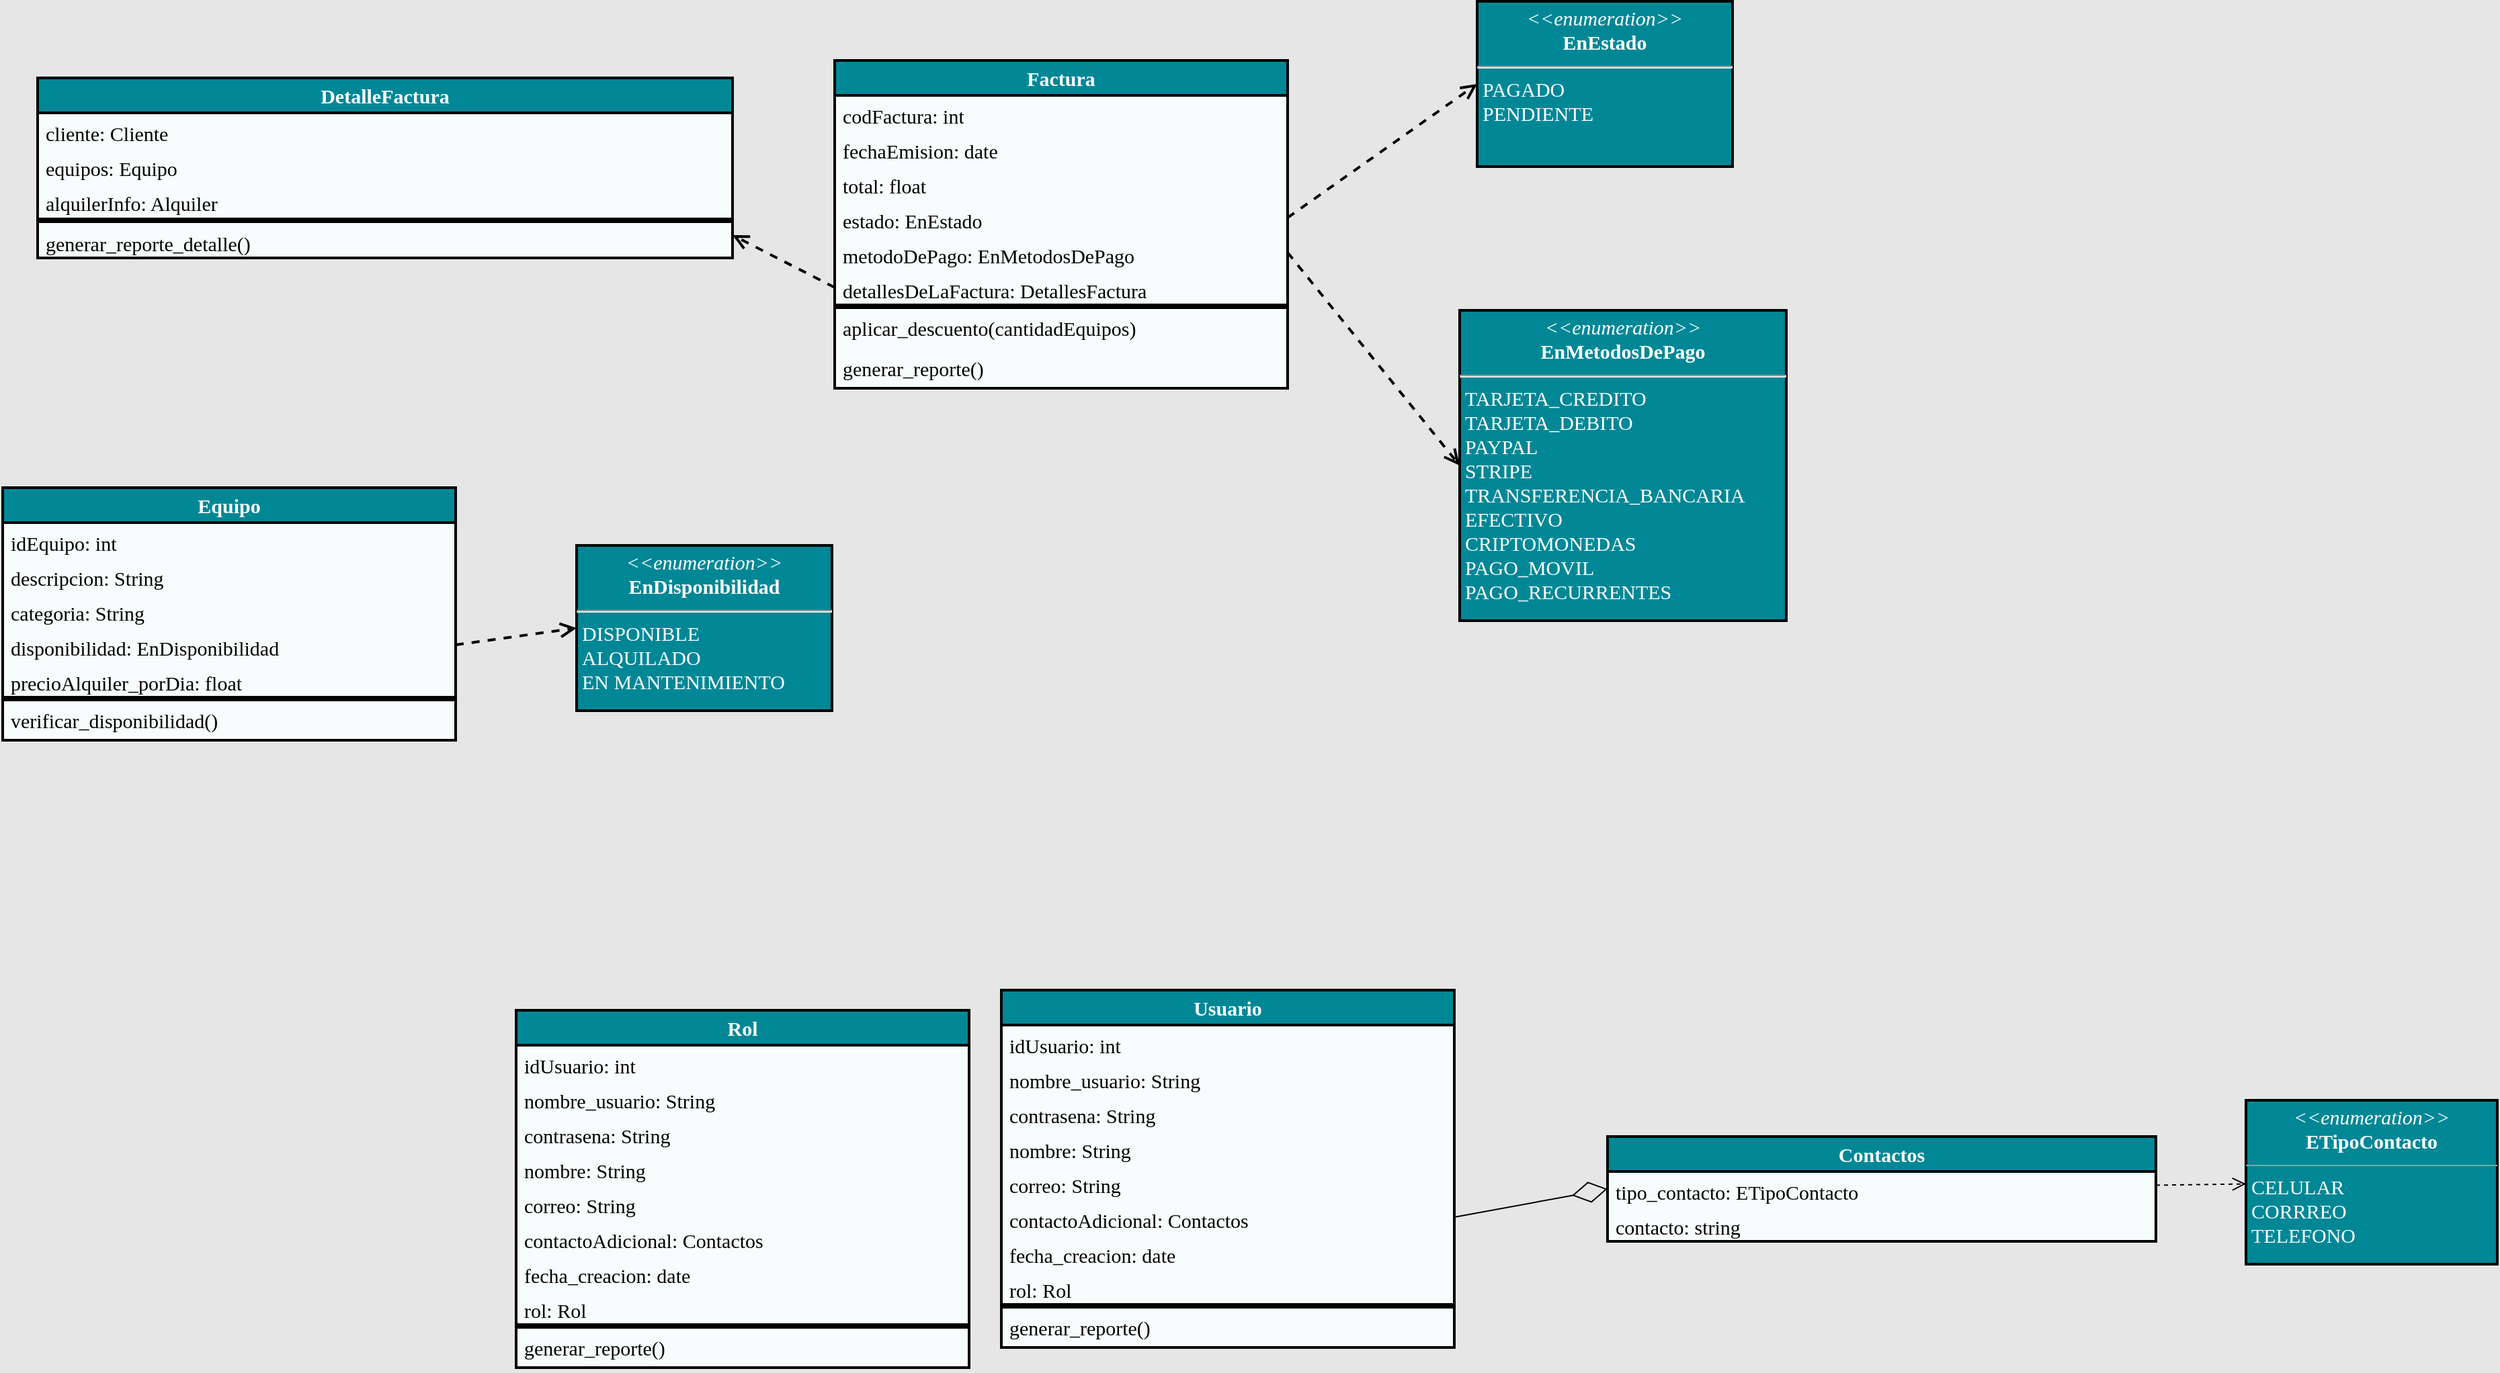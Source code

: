 <mxfile version="23.1.5" type="device">
  <diagram name="Página-1" id="8a7tAf_y6ZLoV1fNxLT-">
    <mxGraphModel dx="1450" dy="629" grid="0" gridSize="10" guides="1" tooltips="1" connect="1" arrows="1" fold="1" page="0" pageScale="1" pageWidth="1169" pageHeight="827" background="#E6E6E6" math="0" shadow="0">
      <root>
        <mxCell id="0" />
        <mxCell id="1" parent="0" />
        <mxCell id="m5CR8sbhtSTVhbRc3k3T-5" value="Factura" style="swimlane;fontStyle=1;childLayout=stackLayout;horizontal=1;startSize=26;fillColor=#008796;horizontalStack=0;resizeParent=1;resizeParentMax=0;resizeLast=0;collapsible=1;marginBottom=0;whiteSpace=wrap;html=1;points=[[0,0,0,0,0],[0,0.25,0,0,0],[0,0.5,0,0,0],[0,0.75,0,0,0],[0,1,0,0,0],[0.25,0,0,0,0],[0.25,1,0,0,0],[0.5,0,0,0,0],[0.5,1,0,0,0],[0.75,0,0,0,0],[0.75,1,0,0,0],[1,0,0,0,0],[1,0.25,0,0,0],[1,0.5,0,0,0],[1,0.75,0,0,0],[1,1,0,0,0]];fontColor=#F7FCFC;strokeColor=#000000;fontSize=15;strokeWidth=2;swimlaneFillColor=#F7FCFC;fontFamily=Verdana;" parent="1" vertex="1">
          <mxGeometry x="283" y="120" width="337" height="244" as="geometry" />
        </mxCell>
        <mxCell id="m5CR8sbhtSTVhbRc3k3T-6" value="codFactura: int" style="text;strokeColor=none;fillColor=none;align=left;verticalAlign=top;spacingLeft=4;spacingRight=4;overflow=hidden;rotatable=0;points=[[0,0.5],[1,0.5]];portConstraint=eastwest;whiteSpace=wrap;html=1;fontColor=#000000;fontSize=15;fontFamily=Verdana;" parent="m5CR8sbhtSTVhbRc3k3T-5" vertex="1">
          <mxGeometry y="26" width="337" height="26" as="geometry" />
        </mxCell>
        <mxCell id="m5CR8sbhtSTVhbRc3k3T-7" value="fechaEmision: date" style="text;strokeColor=none;fillColor=none;align=left;verticalAlign=top;spacingLeft=4;spacingRight=4;overflow=hidden;rotatable=0;points=[[0,0.5],[1,0.5]];portConstraint=eastwest;whiteSpace=wrap;html=1;fontColor=#000000;fontSize=15;fontFamily=Verdana;" parent="m5CR8sbhtSTVhbRc3k3T-5" vertex="1">
          <mxGeometry y="52" width="337" height="26" as="geometry" />
        </mxCell>
        <object label="total: float" Total="" id="fgJ_T-vyC5k4SfeZIv40-2">
          <mxCell style="text;strokeColor=none;fillColor=none;align=left;verticalAlign=top;spacingLeft=4;spacingRight=4;overflow=hidden;rotatable=0;points=[[0,0.5],[1,0.5]];portConstraint=eastwest;whiteSpace=wrap;html=1;fontColor=#000000;fontSize=15;fontFamily=Verdana;" parent="m5CR8sbhtSTVhbRc3k3T-5" vertex="1">
            <mxGeometry y="78" width="337" height="26" as="geometry" />
          </mxCell>
        </object>
        <object label="estado: EnEstado" Total="" id="fgJ_T-vyC5k4SfeZIv40-3">
          <mxCell style="text;strokeColor=none;fillColor=none;align=left;verticalAlign=top;spacingLeft=4;spacingRight=4;overflow=hidden;rotatable=0;points=[[0,0.5],[1,0.5]];portConstraint=eastwest;whiteSpace=wrap;html=1;fontColor=#000000;fontSize=15;fontFamily=Verdana;" parent="m5CR8sbhtSTVhbRc3k3T-5" vertex="1">
            <mxGeometry y="104" width="337" height="26" as="geometry" />
          </mxCell>
        </object>
        <object label="metodoDePago: EnMetodosDePago" Total="" id="fgJ_T-vyC5k4SfeZIv40-6">
          <mxCell style="text;strokeColor=none;fillColor=none;align=left;verticalAlign=top;spacingLeft=4;spacingRight=4;overflow=hidden;rotatable=0;points=[[0,0.5],[1,0.5]];portConstraint=eastwest;whiteSpace=wrap;html=1;fontColor=#000000;fontSize=15;fontFamily=Verdana;" parent="m5CR8sbhtSTVhbRc3k3T-5" vertex="1">
            <mxGeometry y="130" width="337" height="26" as="geometry" />
          </mxCell>
        </object>
        <object label="detallesDeLaFactura: DetallesFactura" Total="" id="fgJ_T-vyC5k4SfeZIv40-9">
          <mxCell style="text;strokeColor=none;fillColor=none;align=left;verticalAlign=top;spacingLeft=4;spacingRight=4;overflow=hidden;rotatable=0;points=[[0,0.5],[1,0.5]];portConstraint=eastwest;whiteSpace=wrap;html=1;fontColor=#000000;fontSize=15;fontFamily=Verdana;" parent="m5CR8sbhtSTVhbRc3k3T-5" vertex="1">
            <mxGeometry y="156" width="337" height="26" as="geometry" />
          </mxCell>
        </object>
        <mxCell id="m5CR8sbhtSTVhbRc3k3T-3" value="" style="line;strokeWidth=4;fillColor=none;align=left;verticalAlign=middle;spacingTop=-1;spacingLeft=3;spacingRight=3;rotatable=0;labelPosition=right;points=[];portConstraint=eastwest;strokeColor=inherit;fontColor=#000000;fontSize=15;fontFamily=Verdana;" parent="m5CR8sbhtSTVhbRc3k3T-5" vertex="1">
          <mxGeometry y="182" width="337" height="2" as="geometry" />
        </mxCell>
        <mxCell id="m5CR8sbhtSTVhbRc3k3T-4" value="aplicar_descuento(cantidadEquipos)" style="text;strokeColor=none;fillColor=none;align=left;verticalAlign=top;spacingLeft=4;spacingRight=4;overflow=hidden;rotatable=0;points=[[0,0.5],[1,0.5]];portConstraint=eastwest;whiteSpace=wrap;html=1;fontColor=#000000;fontSize=15;fontFamily=Verdana;" parent="m5CR8sbhtSTVhbRc3k3T-5" vertex="1">
          <mxGeometry y="184" width="337" height="30" as="geometry" />
        </mxCell>
        <mxCell id="KvDCw4Us0EKXB_KUAqWt-22" value="generar_reporte()" style="text;strokeColor=none;fillColor=none;align=left;verticalAlign=top;spacingLeft=4;spacingRight=4;overflow=hidden;rotatable=0;points=[[0,0.5],[1,0.5]];portConstraint=eastwest;whiteSpace=wrap;html=1;fontColor=#000000;fontSize=15;fontFamily=Verdana;" parent="m5CR8sbhtSTVhbRc3k3T-5" vertex="1">
          <mxGeometry y="214" width="337" height="30" as="geometry" />
        </mxCell>
        <mxCell id="fgJ_T-vyC5k4SfeZIv40-5" value="" style="html=1;verticalAlign=bottom;endArrow=open;dashed=1;endSize=8;curved=0;rounded=0;exitX=1;exitY=0.5;exitDx=0;exitDy=0;entryX=0;entryY=0.5;entryDx=0;entryDy=0;fontColor=#000000;strokeColor=#000000;strokeWidth=2;fontSize=15;fontFamily=Verdana;" parent="1" source="fgJ_T-vyC5k4SfeZIv40-3" target="0J0UeyugDyh7OBtp51ZW-2" edge="1">
          <mxGeometry relative="1" as="geometry">
            <mxPoint x="591" y="199" as="sourcePoint" />
            <mxPoint x="719" y="182" as="targetPoint" />
          </mxGeometry>
        </mxCell>
        <mxCell id="fgJ_T-vyC5k4SfeZIv40-7" value="&lt;p style=&quot;margin: 4px 0px 0px; text-align: center; font-size: 15px;&quot;&gt;&lt;i style=&quot;font-size: 15px;&quot;&gt;&amp;lt;&amp;lt;enumeration&amp;gt;&amp;gt;&lt;/i&gt;&lt;br style=&quot;font-size: 15px;&quot;&gt;&lt;b style=&quot;font-size: 15px;&quot;&gt;EnMetodosDePago&lt;/b&gt;&lt;/p&gt;&lt;hr style=&quot;font-size: 15px;&quot;&gt;&lt;p style=&quot;margin: 0px 0px 0px 4px; font-size: 15px;&quot;&gt;TARJETA_CREDITO&lt;br style=&quot;font-size: 15px;&quot;&gt;    TARJETA_DEBITO&lt;br style=&quot;font-size: 15px;&quot;&gt;    PAYPAL&lt;br style=&quot;font-size: 15px;&quot;&gt;    STRIPE&lt;br style=&quot;font-size: 15px;&quot;&gt;    TRANSFERENCIA_BANCARIA&lt;br style=&quot;font-size: 15px;&quot;&gt;    EFECTIVO&lt;br style=&quot;font-size: 15px;&quot;&gt;    CRIPTOMONEDAS&lt;br style=&quot;font-size: 15px;&quot;&gt;    PAGO_MOVIL&lt;br style=&quot;font-size: 15px;&quot;&gt;    PAGO_RECURRENTES&lt;br style=&quot;font-size: 15px;&quot;&gt;&lt;/p&gt;" style="verticalAlign=top;align=left;overflow=fill;fontSize=15;fontFamily=Verdana;html=1;whiteSpace=wrap;fontColor=#ffffff;fillColor=#008796;strokeColor=#000000;strokeWidth=2;" parent="1" vertex="1">
          <mxGeometry x="748" y="306" width="243" height="231" as="geometry" />
        </mxCell>
        <mxCell id="fgJ_T-vyC5k4SfeZIv40-10" value="" style="html=1;verticalAlign=bottom;endArrow=open;dashed=1;endSize=8;curved=0;rounded=0;exitX=1;exitY=0.5;exitDx=0;exitDy=0;entryX=0;entryY=0.5;entryDx=0;entryDy=0;fontColor=#000000;strokeColor=#000000;strokeWidth=2;fontSize=15;fontFamily=Verdana;" parent="1" source="fgJ_T-vyC5k4SfeZIv40-6" target="fgJ_T-vyC5k4SfeZIv40-7" edge="1">
          <mxGeometry relative="1" as="geometry">
            <mxPoint x="638" y="250" as="sourcePoint" />
            <mxPoint x="772" y="212" as="targetPoint" />
          </mxGeometry>
        </mxCell>
        <mxCell id="KvDCw4Us0EKXB_KUAqWt-5" value="DetalleFactura" style="swimlane;fontStyle=1;childLayout=stackLayout;horizontal=1;startSize=26;fillColor=#008796;horizontalStack=0;resizeParent=1;resizeParentMax=0;resizeLast=0;collapsible=1;marginBottom=0;whiteSpace=wrap;html=1;points=[[0,0,0,0,0],[0,0.25,0,0,0],[0,0.5,0,0,0],[0,0.75,0,0,0],[0,1,0,0,0],[0.25,0,0,0,0],[0.25,1,0,0,0],[0.5,0,0,0,0],[0.5,1,0,0,0],[0.75,0,0,0,0],[0.75,1,0,0,0],[1,0,0,0,0],[1,0.25,0,0,0],[1,0.5,0,0,0],[1,0.75,0,0,0],[1,1,0,0,0]];fontColor=#ffffff;strokeColor=#000000;fontSize=15;strokeWidth=2;swimlaneFillColor=#F7FCFC;fontFamily=Verdana;" parent="1" vertex="1">
          <mxGeometry x="-310" y="133" width="517" height="134" as="geometry" />
        </mxCell>
        <object label="cliente: Cliente" Total="" id="m5CR8sbhtSTVhbRc3k3T-8">
          <mxCell style="text;strokeColor=none;fillColor=none;align=left;verticalAlign=top;spacingLeft=4;spacingRight=4;overflow=hidden;rotatable=0;points=[[0,0.5],[1,0.5]];portConstraint=eastwest;whiteSpace=wrap;html=1;fontColor=#000000;fontSize=15;fontFamily=Verdana;" parent="KvDCw4Us0EKXB_KUAqWt-5" vertex="1">
            <mxGeometry y="26" width="517" height="26" as="geometry" />
          </mxCell>
        </object>
        <object label="equipos: Equipo" Total="" id="KvDCw4Us0EKXB_KUAqWt-10">
          <mxCell style="text;strokeColor=none;fillColor=none;align=left;verticalAlign=top;spacingLeft=4;spacingRight=4;overflow=hidden;rotatable=0;points=[[0,0.5],[1,0.5]];portConstraint=eastwest;whiteSpace=wrap;html=1;fontColor=#000000;fontSize=15;fontFamily=Verdana;" parent="KvDCw4Us0EKXB_KUAqWt-5" vertex="1">
            <mxGeometry y="52" width="517" height="26" as="geometry" />
          </mxCell>
        </object>
        <object label="alquilerInfo: Alquiler" Total="" id="0J0UeyugDyh7OBtp51ZW-15">
          <mxCell style="text;strokeColor=none;fillColor=none;align=left;verticalAlign=top;spacingLeft=4;spacingRight=4;overflow=hidden;rotatable=0;points=[[0,0.5],[1,0.5]];portConstraint=eastwest;whiteSpace=wrap;html=1;fontColor=#000000;fontSize=15;fontFamily=Verdana;" vertex="1" parent="KvDCw4Us0EKXB_KUAqWt-5">
            <mxGeometry y="78" width="517" height="26" as="geometry" />
          </mxCell>
        </object>
        <mxCell id="KvDCw4Us0EKXB_KUAqWt-15" value="" style="line;strokeWidth=4;fillColor=none;align=left;verticalAlign=middle;spacingTop=-1;spacingLeft=3;spacingRight=3;rotatable=0;labelPosition=right;points=[];portConstraint=eastwest;strokeColor=inherit;fontColor=#000000;fontSize=15;fontFamily=Verdana;" parent="KvDCw4Us0EKXB_KUAqWt-5" vertex="1">
          <mxGeometry y="104" width="517" height="4" as="geometry" />
        </mxCell>
        <mxCell id="KvDCw4Us0EKXB_KUAqWt-16" value="generar_reporte_detalle()" style="text;strokeColor=none;fillColor=none;align=left;verticalAlign=top;spacingLeft=4;spacingRight=4;overflow=hidden;rotatable=0;points=[[0,0.5],[1,0.5]];portConstraint=eastwest;whiteSpace=wrap;html=1;fontColor=#000000;fontSize=15;fontFamily=Verdana;" parent="KvDCw4Us0EKXB_KUAqWt-5" vertex="1">
          <mxGeometry y="108" width="517" height="26" as="geometry" />
        </mxCell>
        <mxCell id="KvDCw4Us0EKXB_KUAqWt-17" value="" style="html=1;verticalAlign=bottom;endArrow=open;dashed=1;endSize=8;curved=0;rounded=0;exitX=0;exitY=0.5;exitDx=0;exitDy=0;entryX=1;entryY=0.5;entryDx=0;entryDy=0;fontColor=#000000;strokeColor=#000000;strokeWidth=2;fontSize=15;fontFamily=Verdana;" parent="1" source="fgJ_T-vyC5k4SfeZIv40-9" edge="1">
          <mxGeometry relative="1" as="geometry">
            <mxPoint x="630" y="273" as="sourcePoint" />
            <mxPoint x="207" y="250" as="targetPoint" />
          </mxGeometry>
        </mxCell>
        <mxCell id="x4YPTmJRGb7PmWGS7XKL-1" value="Usuario" style="swimlane;fontStyle=1;childLayout=stackLayout;horizontal=1;startSize=26;fillColor=#008796;horizontalStack=0;resizeParent=1;resizeParentMax=0;resizeLast=0;collapsible=1;marginBottom=0;whiteSpace=wrap;html=1;points=[[0,0,0,0,0],[0,0.25,0,0,0],[0,0.5,0,0,0],[0,0.75,0,0,0],[0,1,0,0,0],[0.25,0,0,0,0],[0.25,1,0,0,0],[0.5,0,0,0,0],[0.5,1,0,0,0],[0.75,0,0,0,0],[0.75,1,0,0,0],[1,0,0,0,0],[1,0.25,0,0,0],[1,0.5,0,0,0],[1,0.75,0,0,0],[1,1,0,0,0]];fontColor=#F7FCFC;strokeColor=#000000;fontSize=15;strokeWidth=2;swimlaneFillColor=#F7FCFC;fontFamily=Verdana;" parent="1" vertex="1">
          <mxGeometry x="407" y="812" width="337" height="266" as="geometry" />
        </mxCell>
        <mxCell id="x4YPTmJRGb7PmWGS7XKL-2" value="idUsuario: int" style="text;strokeColor=none;fillColor=none;align=left;verticalAlign=top;spacingLeft=4;spacingRight=4;overflow=hidden;rotatable=0;points=[[0,0.5],[1,0.5]];portConstraint=eastwest;whiteSpace=wrap;html=1;fontColor=#000000;fontSize=15;fontFamily=Verdana;" parent="x4YPTmJRGb7PmWGS7XKL-1" vertex="1">
          <mxGeometry y="26" width="337" height="26" as="geometry" />
        </mxCell>
        <mxCell id="x4YPTmJRGb7PmWGS7XKL-3" value="nombre_usuario: String" style="text;strokeColor=none;fillColor=none;align=left;verticalAlign=top;spacingLeft=4;spacingRight=4;overflow=hidden;rotatable=0;points=[[0,0.5],[1,0.5]];portConstraint=eastwest;whiteSpace=wrap;html=1;fontColor=#000000;fontSize=15;fontFamily=Verdana;" parent="x4YPTmJRGb7PmWGS7XKL-1" vertex="1">
          <mxGeometry y="52" width="337" height="26" as="geometry" />
        </mxCell>
        <object label="contrasena: String" Total="" id="x4YPTmJRGb7PmWGS7XKL-4">
          <mxCell style="text;strokeColor=none;fillColor=none;align=left;verticalAlign=top;spacingLeft=4;spacingRight=4;overflow=hidden;rotatable=0;points=[[0,0.5],[1,0.5]];portConstraint=eastwest;whiteSpace=wrap;html=1;fontColor=#000000;fontSize=15;fontFamily=Verdana;" parent="x4YPTmJRGb7PmWGS7XKL-1" vertex="1">
            <mxGeometry y="78" width="337" height="26" as="geometry" />
          </mxCell>
        </object>
        <object label="nombre: String" Total="" id="x4YPTmJRGb7PmWGS7XKL-5">
          <mxCell style="text;strokeColor=none;fillColor=none;align=left;verticalAlign=top;spacingLeft=4;spacingRight=4;overflow=hidden;rotatable=0;points=[[0,0.5],[1,0.5]];portConstraint=eastwest;whiteSpace=wrap;html=1;fontColor=#000000;fontSize=15;fontFamily=Verdana;" parent="x4YPTmJRGb7PmWGS7XKL-1" vertex="1">
            <mxGeometry y="104" width="337" height="26" as="geometry" />
          </mxCell>
        </object>
        <object label="correo: String" Total="" id="x4YPTmJRGb7PmWGS7XKL-6">
          <mxCell style="text;strokeColor=none;fillColor=none;align=left;verticalAlign=top;spacingLeft=4;spacingRight=4;overflow=hidden;rotatable=0;points=[[0,0.5],[1,0.5]];portConstraint=eastwest;whiteSpace=wrap;html=1;fontColor=#000000;fontSize=15;fontFamily=Verdana;" parent="x4YPTmJRGb7PmWGS7XKL-1" vertex="1">
            <mxGeometry y="130" width="337" height="26" as="geometry" />
          </mxCell>
        </object>
        <object label="contactoAdicional: Contactos" Total="" id="x4YPTmJRGb7PmWGS7XKL-7">
          <mxCell style="text;strokeColor=none;fillColor=none;align=left;verticalAlign=top;spacingLeft=4;spacingRight=4;overflow=hidden;rotatable=0;points=[[0,0.5],[1,0.5]];portConstraint=eastwest;whiteSpace=wrap;html=1;fontColor=#000000;fontSize=15;fontFamily=Verdana;" parent="x4YPTmJRGb7PmWGS7XKL-1" vertex="1">
            <mxGeometry y="156" width="337" height="26" as="geometry" />
          </mxCell>
        </object>
        <object label="fecha_creacion: date" Total="" id="0J0UeyugDyh7OBtp51ZW-16">
          <mxCell style="text;strokeColor=none;fillColor=none;align=left;verticalAlign=top;spacingLeft=4;spacingRight=4;overflow=hidden;rotatable=0;points=[[0,0.5],[1,0.5]];portConstraint=eastwest;whiteSpace=wrap;html=1;fontColor=#000000;fontSize=15;fontFamily=Verdana;" vertex="1" parent="x4YPTmJRGb7PmWGS7XKL-1">
            <mxGeometry y="182" width="337" height="26" as="geometry" />
          </mxCell>
        </object>
        <object label="rol: Rol" Total="" id="x4YPTmJRGb7PmWGS7XKL-8">
          <mxCell style="text;strokeColor=none;fillColor=none;align=left;verticalAlign=top;spacingLeft=4;spacingRight=4;overflow=hidden;rotatable=0;points=[[0,0.5],[1,0.5]];portConstraint=eastwest;whiteSpace=wrap;html=1;fontColor=#000000;fontSize=15;fontFamily=Verdana;" parent="x4YPTmJRGb7PmWGS7XKL-1" vertex="1">
            <mxGeometry y="208" width="337" height="26" as="geometry" />
          </mxCell>
        </object>
        <mxCell id="x4YPTmJRGb7PmWGS7XKL-9" value="" style="line;strokeWidth=4;fillColor=none;align=left;verticalAlign=middle;spacingTop=-1;spacingLeft=3;spacingRight=3;rotatable=0;labelPosition=right;points=[];portConstraint=eastwest;strokeColor=inherit;fontColor=#000000;fontSize=15;fontFamily=Verdana;" parent="x4YPTmJRGb7PmWGS7XKL-1" vertex="1">
          <mxGeometry y="234" width="337" height="2" as="geometry" />
        </mxCell>
        <mxCell id="x4YPTmJRGb7PmWGS7XKL-11" value="generar_reporte()" style="text;strokeColor=none;fillColor=none;align=left;verticalAlign=top;spacingLeft=4;spacingRight=4;overflow=hidden;rotatable=0;points=[[0,0.5],[1,0.5]];portConstraint=eastwest;whiteSpace=wrap;html=1;fontColor=#000000;fontSize=15;fontFamily=Verdana;" parent="x4YPTmJRGb7PmWGS7XKL-1" vertex="1">
          <mxGeometry y="236" width="337" height="30" as="geometry" />
        </mxCell>
        <mxCell id="x4YPTmJRGb7PmWGS7XKL-12" value="Contactos" style="swimlane;fontStyle=1;childLayout=stackLayout;horizontal=1;startSize=26;fillColor=#008796;horizontalStack=0;resizeParent=1;resizeParentMax=0;resizeLast=0;collapsible=1;marginBottom=0;whiteSpace=wrap;html=1;fontColor=#F7FCFC;strokeColor=#000000;swimlaneFillColor=#F7FCFC;strokeWidth=2;align=center;verticalAlign=middle;fontFamily=Verdana;fontSize=15;" parent="1" vertex="1">
          <mxGeometry x="858" y="921" width="408" height="78" as="geometry" />
        </mxCell>
        <mxCell id="x4YPTmJRGb7PmWGS7XKL-13" value="tipo_contacto: ETipoContacto" style="text;strokeColor=none;fillColor=none;align=left;verticalAlign=top;spacingLeft=4;spacingRight=4;overflow=hidden;rotatable=0;points=[[0,0.5],[1,0.5]];portConstraint=eastwest;whiteSpace=wrap;html=1;fontColor=#000000;fontFamily=Verdana;fontSize=15;fontStyle=0;" parent="x4YPTmJRGb7PmWGS7XKL-12" vertex="1">
          <mxGeometry y="26" width="408" height="26" as="geometry" />
        </mxCell>
        <mxCell id="x4YPTmJRGb7PmWGS7XKL-14" value="contacto: string" style="text;strokeColor=none;fillColor=none;align=left;verticalAlign=top;spacingLeft=4;spacingRight=4;overflow=hidden;rotatable=0;points=[[0,0.5],[1,0.5]];portConstraint=eastwest;whiteSpace=wrap;html=1;fontColor=#000000;fontFamily=Verdana;fontSize=15;fontStyle=0;" parent="x4YPTmJRGb7PmWGS7XKL-12" vertex="1">
          <mxGeometry y="52" width="408" height="26" as="geometry" />
        </mxCell>
        <mxCell id="x4YPTmJRGb7PmWGS7XKL-15" value="" style="html=1;verticalAlign=bottom;endArrow=open;dashed=1;endSize=8;curved=0;rounded=0;strokeColor=#000000;" parent="1" source="x4YPTmJRGb7PmWGS7XKL-12" target="x4YPTmJRGb7PmWGS7XKL-18" edge="1">
          <mxGeometry relative="1" as="geometry">
            <mxPoint x="737" y="864" as="sourcePoint" />
            <mxPoint x="841" y="843" as="targetPoint" />
          </mxGeometry>
        </mxCell>
        <mxCell id="x4YPTmJRGb7PmWGS7XKL-16" value="" style="endArrow=diamondThin;endFill=0;endSize=24;html=1;rounded=0;strokeColor=#000000;exitX=1;exitY=0.5;exitDx=0;exitDy=0;entryX=0;entryY=0.5;entryDx=0;entryDy=0;" parent="1" target="x4YPTmJRGb7PmWGS7XKL-13" edge="1" source="x4YPTmJRGb7PmWGS7XKL-7">
          <mxGeometry width="160" relative="1" as="geometry">
            <mxPoint x="754" y="935" as="sourcePoint" />
            <mxPoint x="994" y="1023" as="targetPoint" />
          </mxGeometry>
        </mxCell>
        <mxCell id="x4YPTmJRGb7PmWGS7XKL-18" value="&lt;p style=&quot;margin:0px;margin-top:4px;text-align:center;&quot;&gt;&lt;i&gt;&amp;lt;&amp;lt;enumeration&amp;gt;&amp;gt;&lt;/i&gt;&lt;br&gt;&lt;b&gt;ETipoContacto&lt;/b&gt;&lt;/p&gt;&lt;hr size=&quot;1&quot;&gt;&lt;p style=&quot;margin:0px;margin-left:4px;&quot;&gt;CELULAR&lt;/p&gt;&lt;p style=&quot;margin:0px;margin-left:4px;&quot;&gt;CORRREO&lt;/p&gt;&lt;p style=&quot;margin:0px;margin-left:4px;&quot;&gt;TELEFONO&lt;/p&gt;&lt;p style=&quot;margin:0px;margin-left:4px;&quot;&gt;&lt;br&gt;&lt;/p&gt;" style="verticalAlign=top;align=left;overflow=fill;fontSize=15;fontFamily=Verdana;html=1;whiteSpace=wrap;fillColor=#008796;fontColor=#ffffff;strokeColor=#000000;strokeWidth=2;" parent="1" vertex="1">
          <mxGeometry x="1333" y="894" width="187" height="122" as="geometry" />
        </mxCell>
        <mxCell id="0J0UeyugDyh7OBtp51ZW-1" value="&lt;p style=&quot;margin: 4px 0px 0px; text-align: center; font-size: 15px;&quot;&gt;&lt;i style=&quot;font-size: 15px;&quot;&gt;&amp;lt;&amp;lt;enumeration&amp;gt;&amp;gt;&lt;/i&gt;&lt;br style=&quot;font-size: 15px;&quot;&gt;&lt;b style=&quot;font-size: 15px;&quot;&gt;EnDisponibilidad&lt;/b&gt;&lt;/p&gt;&lt;hr style=&quot;font-size: 15px;&quot;&gt;&lt;p style=&quot;margin: 0px 0px 0px 4px;&quot;&gt;DISPONIBLE&lt;/p&gt;&lt;p style=&quot;margin: 0px 0px 0px 4px;&quot;&gt;ALQUILADO&lt;/p&gt;&lt;p style=&quot;margin: 0px 0px 0px 4px;&quot;&gt;EN MANTENIMIENTO&lt;/p&gt;" style="verticalAlign=top;align=left;overflow=fill;fontSize=15;fontFamily=Verdana;html=1;whiteSpace=wrap;fillColor=#008796;strokeColor=#000000;fontColor=#ffffff;strokeWidth=2;" vertex="1" parent="1">
          <mxGeometry x="91" y="481" width="190" height="123" as="geometry" />
        </mxCell>
        <mxCell id="0J0UeyugDyh7OBtp51ZW-2" value="&lt;p style=&quot;margin: 4px 0px 0px; text-align: center; font-size: 15px;&quot;&gt;&lt;i style=&quot;font-size: 15px;&quot;&gt;&amp;lt;&amp;lt;enumeration&amp;gt;&amp;gt;&lt;/i&gt;&lt;br style=&quot;font-size: 15px;&quot;&gt;&lt;b style=&quot;font-size: 15px;&quot;&gt;EnEstado&lt;/b&gt;&lt;/p&gt;&lt;hr style=&quot;font-size: 15px;&quot;&gt;&lt;p style=&quot;margin: 0px 0px 0px 4px;&quot;&gt;PAGADO&lt;br style=&quot;text-align: center;&quot;&gt;&lt;span style=&quot;text-align: center;&quot;&gt;PENDIENTE&lt;/span&gt;&lt;br&gt;&lt;/p&gt;" style="verticalAlign=top;align=left;overflow=fill;fontSize=15;fontFamily=Verdana;html=1;whiteSpace=wrap;fillColor=#008796;strokeColor=#000000;fontColor=#ffffff;strokeWidth=2;" vertex="1" parent="1">
          <mxGeometry x="761" y="76" width="190" height="123" as="geometry" />
        </mxCell>
        <mxCell id="0J0UeyugDyh7OBtp51ZW-3" value="Equipo" style="swimlane;fontStyle=1;childLayout=stackLayout;horizontal=1;startSize=26;fillColor=#008796;horizontalStack=0;resizeParent=1;resizeParentMax=0;resizeLast=0;collapsible=1;marginBottom=0;whiteSpace=wrap;html=1;points=[[0,0,0,0,0],[0,0.25,0,0,0],[0,0.5,0,0,0],[0,0.75,0,0,0],[0,1,0,0,0],[0.25,0,0,0,0],[0.25,1,0,0,0],[0.5,0,0,0,0],[0.5,1,0,0,0],[0.75,0,0,0,0],[0.75,1,0,0,0],[1,0,0,0,0],[1,0.25,0,0,0],[1,0.5,0,0,0],[1,0.75,0,0,0],[1,1,0,0,0]];fontColor=#F7FCFC;strokeColor=#000000;fontSize=15;strokeWidth=2;swimlaneFillColor=#F7FCFC;fontFamily=Verdana;" vertex="1" parent="1">
          <mxGeometry x="-336" y="438" width="337" height="188" as="geometry" />
        </mxCell>
        <mxCell id="0J0UeyugDyh7OBtp51ZW-4" value="&lt;div&gt;idEquipo: int&lt;/div&gt;&lt;div&gt;&lt;br&gt;&lt;/div&gt;" style="text;strokeColor=none;fillColor=none;align=left;verticalAlign=top;spacingLeft=4;spacingRight=4;overflow=hidden;rotatable=0;points=[[0,0.5],[1,0.5]];portConstraint=eastwest;whiteSpace=wrap;html=1;fontColor=#000000;fontSize=15;fontFamily=Verdana;" vertex="1" parent="0J0UeyugDyh7OBtp51ZW-3">
          <mxGeometry y="26" width="337" height="26" as="geometry" />
        </mxCell>
        <mxCell id="0J0UeyugDyh7OBtp51ZW-5" value="&lt;div&gt;descripcion: String&lt;/div&gt;" style="text;strokeColor=none;fillColor=none;align=left;verticalAlign=top;spacingLeft=4;spacingRight=4;overflow=hidden;rotatable=0;points=[[0,0.5],[1,0.5]];portConstraint=eastwest;whiteSpace=wrap;html=1;fontColor=#000000;fontSize=15;fontFamily=Verdana;" vertex="1" parent="0J0UeyugDyh7OBtp51ZW-3">
          <mxGeometry y="52" width="337" height="26" as="geometry" />
        </mxCell>
        <object label="&lt;span style=&quot;background-color: initial;&quot;&gt;categoria: String&lt;br&gt;&lt;/span&gt;" Total="" id="0J0UeyugDyh7OBtp51ZW-6">
          <mxCell style="text;strokeColor=none;fillColor=none;align=left;verticalAlign=top;spacingLeft=4;spacingRight=4;overflow=hidden;rotatable=0;points=[[0,0.5],[1,0.5]];portConstraint=eastwest;whiteSpace=wrap;html=1;fontColor=#000000;fontSize=15;fontFamily=Verdana;" vertex="1" parent="0J0UeyugDyh7OBtp51ZW-3">
            <mxGeometry y="78" width="337" height="26" as="geometry" />
          </mxCell>
        </object>
        <object label="&lt;div&gt;disponibilidad: EnDisponibilidad&lt;/div&gt;" Total="" id="0J0UeyugDyh7OBtp51ZW-7">
          <mxCell style="text;strokeColor=none;fillColor=none;align=left;verticalAlign=top;spacingLeft=4;spacingRight=4;overflow=hidden;rotatable=0;points=[[0,0.5],[1,0.5]];portConstraint=eastwest;whiteSpace=wrap;html=1;fontColor=#000000;fontSize=15;fontFamily=Verdana;" vertex="1" parent="0J0UeyugDyh7OBtp51ZW-3">
            <mxGeometry y="104" width="337" height="26" as="geometry" />
          </mxCell>
        </object>
        <object label="precioAlquiler_porDia: float" Total="" id="0J0UeyugDyh7OBtp51ZW-8">
          <mxCell style="text;strokeColor=none;fillColor=none;align=left;verticalAlign=top;spacingLeft=4;spacingRight=4;overflow=hidden;rotatable=0;points=[[0,0.5],[1,0.5]];portConstraint=eastwest;whiteSpace=wrap;html=1;fontColor=#000000;fontSize=15;fontFamily=Verdana;" vertex="1" parent="0J0UeyugDyh7OBtp51ZW-3">
            <mxGeometry y="130" width="337" height="26" as="geometry" />
          </mxCell>
        </object>
        <mxCell id="0J0UeyugDyh7OBtp51ZW-10" value="" style="line;strokeWidth=4;fillColor=none;align=left;verticalAlign=middle;spacingTop=-1;spacingLeft=3;spacingRight=3;rotatable=0;labelPosition=right;points=[];portConstraint=eastwest;strokeColor=inherit;fontColor=#000000;fontSize=15;fontFamily=Verdana;" vertex="1" parent="0J0UeyugDyh7OBtp51ZW-3">
          <mxGeometry y="156" width="337" height="2" as="geometry" />
        </mxCell>
        <mxCell id="0J0UeyugDyh7OBtp51ZW-11" value="verificar_disponibilidad()" style="text;strokeColor=none;fillColor=none;align=left;verticalAlign=top;spacingLeft=4;spacingRight=4;overflow=hidden;rotatable=0;points=[[0,0.5],[1,0.5]];portConstraint=eastwest;whiteSpace=wrap;html=1;fontColor=#000000;fontSize=15;fontFamily=Verdana;" vertex="1" parent="0J0UeyugDyh7OBtp51ZW-3">
          <mxGeometry y="158" width="337" height="30" as="geometry" />
        </mxCell>
        <mxCell id="0J0UeyugDyh7OBtp51ZW-13" value="" style="html=1;verticalAlign=bottom;endArrow=open;dashed=1;endSize=8;curved=0;rounded=0;exitX=1;exitY=0.5;exitDx=0;exitDy=0;entryX=0;entryY=0.5;entryDx=0;entryDy=0;fontColor=#000000;strokeColor=#000000;strokeWidth=2;fontSize=15;fontFamily=Verdana;" edge="1" parent="1" source="0J0UeyugDyh7OBtp51ZW-7" target="0J0UeyugDyh7OBtp51ZW-1">
          <mxGeometry relative="1" as="geometry">
            <mxPoint x="301" y="215" as="sourcePoint" />
            <mxPoint x="429" y="374" as="targetPoint" />
          </mxGeometry>
        </mxCell>
        <mxCell id="0J0UeyugDyh7OBtp51ZW-17" value="Rol" style="swimlane;fontStyle=1;childLayout=stackLayout;horizontal=1;startSize=26;fillColor=#008796;horizontalStack=0;resizeParent=1;resizeParentMax=0;resizeLast=0;collapsible=1;marginBottom=0;whiteSpace=wrap;html=1;points=[[0,0,0,0,0],[0,0.25,0,0,0],[0,0.5,0,0,0],[0,0.75,0,0,0],[0,1,0,0,0],[0.25,0,0,0,0],[0.25,1,0,0,0],[0.5,0,0,0,0],[0.5,1,0,0,0],[0.75,0,0,0,0],[0.75,1,0,0,0],[1,0,0,0,0],[1,0.25,0,0,0],[1,0.5,0,0,0],[1,0.75,0,0,0],[1,1,0,0,0]];fontColor=#F7FCFC;strokeColor=#000000;fontSize=15;strokeWidth=2;swimlaneFillColor=#F7FCFC;fontFamily=Verdana;" vertex="1" parent="1">
          <mxGeometry x="46" y="827" width="337" height="266" as="geometry" />
        </mxCell>
        <mxCell id="0J0UeyugDyh7OBtp51ZW-18" value="idUsuario: int" style="text;strokeColor=none;fillColor=none;align=left;verticalAlign=top;spacingLeft=4;spacingRight=4;overflow=hidden;rotatable=0;points=[[0,0.5],[1,0.5]];portConstraint=eastwest;whiteSpace=wrap;html=1;fontColor=#000000;fontSize=15;fontFamily=Verdana;" vertex="1" parent="0J0UeyugDyh7OBtp51ZW-17">
          <mxGeometry y="26" width="337" height="26" as="geometry" />
        </mxCell>
        <mxCell id="0J0UeyugDyh7OBtp51ZW-19" value="nombre_usuario: String" style="text;strokeColor=none;fillColor=none;align=left;verticalAlign=top;spacingLeft=4;spacingRight=4;overflow=hidden;rotatable=0;points=[[0,0.5],[1,0.5]];portConstraint=eastwest;whiteSpace=wrap;html=1;fontColor=#000000;fontSize=15;fontFamily=Verdana;" vertex="1" parent="0J0UeyugDyh7OBtp51ZW-17">
          <mxGeometry y="52" width="337" height="26" as="geometry" />
        </mxCell>
        <object label="contrasena: String" Total="" id="0J0UeyugDyh7OBtp51ZW-20">
          <mxCell style="text;strokeColor=none;fillColor=none;align=left;verticalAlign=top;spacingLeft=4;spacingRight=4;overflow=hidden;rotatable=0;points=[[0,0.5],[1,0.5]];portConstraint=eastwest;whiteSpace=wrap;html=1;fontColor=#000000;fontSize=15;fontFamily=Verdana;" vertex="1" parent="0J0UeyugDyh7OBtp51ZW-17">
            <mxGeometry y="78" width="337" height="26" as="geometry" />
          </mxCell>
        </object>
        <object label="nombre: String" Total="" id="0J0UeyugDyh7OBtp51ZW-21">
          <mxCell style="text;strokeColor=none;fillColor=none;align=left;verticalAlign=top;spacingLeft=4;spacingRight=4;overflow=hidden;rotatable=0;points=[[0,0.5],[1,0.5]];portConstraint=eastwest;whiteSpace=wrap;html=1;fontColor=#000000;fontSize=15;fontFamily=Verdana;" vertex="1" parent="0J0UeyugDyh7OBtp51ZW-17">
            <mxGeometry y="104" width="337" height="26" as="geometry" />
          </mxCell>
        </object>
        <object label="correo: String" Total="" id="0J0UeyugDyh7OBtp51ZW-22">
          <mxCell style="text;strokeColor=none;fillColor=none;align=left;verticalAlign=top;spacingLeft=4;spacingRight=4;overflow=hidden;rotatable=0;points=[[0,0.5],[1,0.5]];portConstraint=eastwest;whiteSpace=wrap;html=1;fontColor=#000000;fontSize=15;fontFamily=Verdana;" vertex="1" parent="0J0UeyugDyh7OBtp51ZW-17">
            <mxGeometry y="130" width="337" height="26" as="geometry" />
          </mxCell>
        </object>
        <object label="contactoAdicional: Contactos" Total="" id="0J0UeyugDyh7OBtp51ZW-23">
          <mxCell style="text;strokeColor=none;fillColor=none;align=left;verticalAlign=top;spacingLeft=4;spacingRight=4;overflow=hidden;rotatable=0;points=[[0,0.5],[1,0.5]];portConstraint=eastwest;whiteSpace=wrap;html=1;fontColor=#000000;fontSize=15;fontFamily=Verdana;" vertex="1" parent="0J0UeyugDyh7OBtp51ZW-17">
            <mxGeometry y="156" width="337" height="26" as="geometry" />
          </mxCell>
        </object>
        <object label="fecha_creacion: date" Total="" id="0J0UeyugDyh7OBtp51ZW-24">
          <mxCell style="text;strokeColor=none;fillColor=none;align=left;verticalAlign=top;spacingLeft=4;spacingRight=4;overflow=hidden;rotatable=0;points=[[0,0.5],[1,0.5]];portConstraint=eastwest;whiteSpace=wrap;html=1;fontColor=#000000;fontSize=15;fontFamily=Verdana;" vertex="1" parent="0J0UeyugDyh7OBtp51ZW-17">
            <mxGeometry y="182" width="337" height="26" as="geometry" />
          </mxCell>
        </object>
        <object label="rol: Rol" Total="" id="0J0UeyugDyh7OBtp51ZW-25">
          <mxCell style="text;strokeColor=none;fillColor=none;align=left;verticalAlign=top;spacingLeft=4;spacingRight=4;overflow=hidden;rotatable=0;points=[[0,0.5],[1,0.5]];portConstraint=eastwest;whiteSpace=wrap;html=1;fontColor=#000000;fontSize=15;fontFamily=Verdana;" vertex="1" parent="0J0UeyugDyh7OBtp51ZW-17">
            <mxGeometry y="208" width="337" height="26" as="geometry" />
          </mxCell>
        </object>
        <mxCell id="0J0UeyugDyh7OBtp51ZW-26" value="" style="line;strokeWidth=4;fillColor=none;align=left;verticalAlign=middle;spacingTop=-1;spacingLeft=3;spacingRight=3;rotatable=0;labelPosition=right;points=[];portConstraint=eastwest;strokeColor=inherit;fontColor=#000000;fontSize=15;fontFamily=Verdana;" vertex="1" parent="0J0UeyugDyh7OBtp51ZW-17">
          <mxGeometry y="234" width="337" height="2" as="geometry" />
        </mxCell>
        <mxCell id="0J0UeyugDyh7OBtp51ZW-27" value="generar_reporte()" style="text;strokeColor=none;fillColor=none;align=left;verticalAlign=top;spacingLeft=4;spacingRight=4;overflow=hidden;rotatable=0;points=[[0,0.5],[1,0.5]];portConstraint=eastwest;whiteSpace=wrap;html=1;fontColor=#000000;fontSize=15;fontFamily=Verdana;" vertex="1" parent="0J0UeyugDyh7OBtp51ZW-17">
          <mxGeometry y="236" width="337" height="30" as="geometry" />
        </mxCell>
      </root>
    </mxGraphModel>
  </diagram>
</mxfile>
